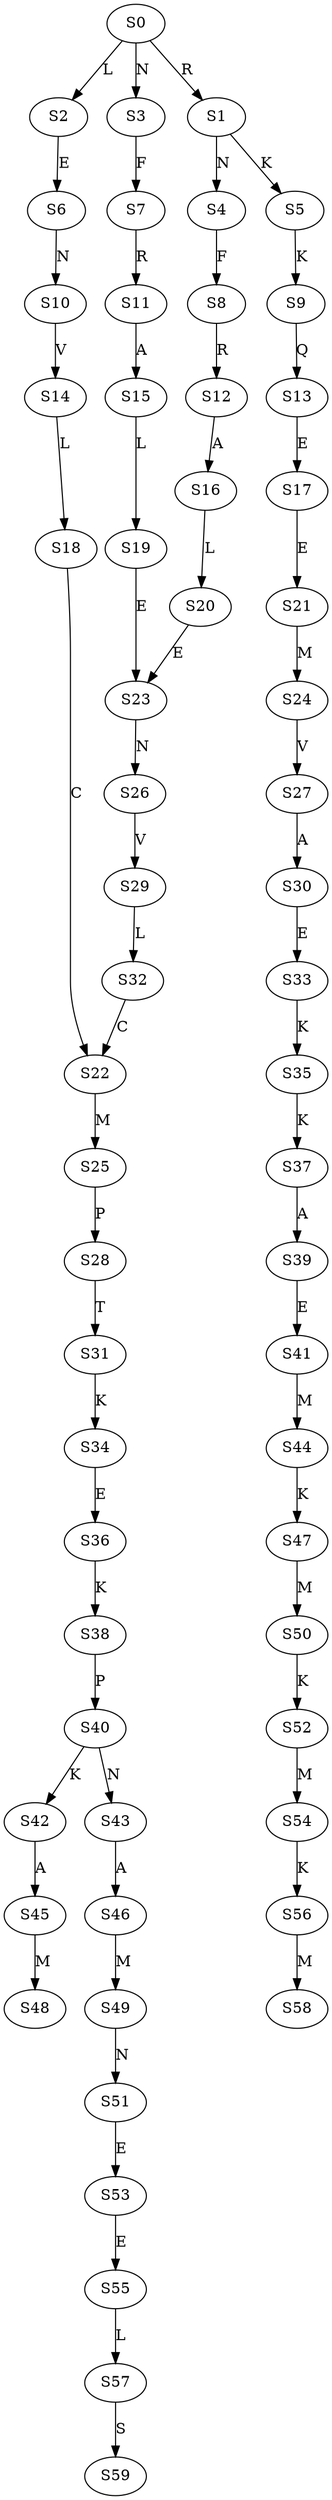 strict digraph  {
	S0 -> S1 [ label = R ];
	S0 -> S2 [ label = L ];
	S0 -> S3 [ label = N ];
	S1 -> S4 [ label = N ];
	S1 -> S5 [ label = K ];
	S2 -> S6 [ label = E ];
	S3 -> S7 [ label = F ];
	S4 -> S8 [ label = F ];
	S5 -> S9 [ label = K ];
	S6 -> S10 [ label = N ];
	S7 -> S11 [ label = R ];
	S8 -> S12 [ label = R ];
	S9 -> S13 [ label = Q ];
	S10 -> S14 [ label = V ];
	S11 -> S15 [ label = A ];
	S12 -> S16 [ label = A ];
	S13 -> S17 [ label = E ];
	S14 -> S18 [ label = L ];
	S15 -> S19 [ label = L ];
	S16 -> S20 [ label = L ];
	S17 -> S21 [ label = E ];
	S18 -> S22 [ label = C ];
	S19 -> S23 [ label = E ];
	S20 -> S23 [ label = E ];
	S21 -> S24 [ label = M ];
	S22 -> S25 [ label = M ];
	S23 -> S26 [ label = N ];
	S24 -> S27 [ label = V ];
	S25 -> S28 [ label = P ];
	S26 -> S29 [ label = V ];
	S27 -> S30 [ label = A ];
	S28 -> S31 [ label = T ];
	S29 -> S32 [ label = L ];
	S30 -> S33 [ label = E ];
	S31 -> S34 [ label = K ];
	S32 -> S22 [ label = C ];
	S33 -> S35 [ label = K ];
	S34 -> S36 [ label = E ];
	S35 -> S37 [ label = K ];
	S36 -> S38 [ label = K ];
	S37 -> S39 [ label = A ];
	S38 -> S40 [ label = P ];
	S39 -> S41 [ label = E ];
	S40 -> S42 [ label = K ];
	S40 -> S43 [ label = N ];
	S41 -> S44 [ label = M ];
	S42 -> S45 [ label = A ];
	S43 -> S46 [ label = A ];
	S44 -> S47 [ label = K ];
	S45 -> S48 [ label = M ];
	S46 -> S49 [ label = M ];
	S47 -> S50 [ label = M ];
	S49 -> S51 [ label = N ];
	S50 -> S52 [ label = K ];
	S51 -> S53 [ label = E ];
	S52 -> S54 [ label = M ];
	S53 -> S55 [ label = E ];
	S54 -> S56 [ label = K ];
	S55 -> S57 [ label = L ];
	S56 -> S58 [ label = M ];
	S57 -> S59 [ label = S ];
}
